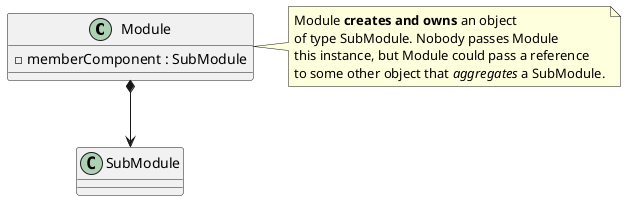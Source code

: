 
@startuml


class Module {
	-memberComponent : SubModule
}


note right of Module
	Module <b>creates and owns</b> an object
	of type SubModule. Nobody passes Module
	this instance, but Module could pass a reference
	to some other object that <i>aggregates</i> a SubModule.
end note


class SubModule


Module *--> SubModule


@enduml